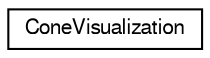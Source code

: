 digraph "Graphical Class Hierarchy"
{
  edge [fontname="FreeSans",fontsize="10",labelfontname="FreeSans",labelfontsize="10"];
  node [fontname="FreeSans",fontsize="10",shape=record];
  rankdir="LR";
  Node1 [label="ConeVisualization",height=0.2,width=0.4,color="black", fillcolor="white", style="filled",URL="$df/da6/struct_cone_visualization.html"];
}
